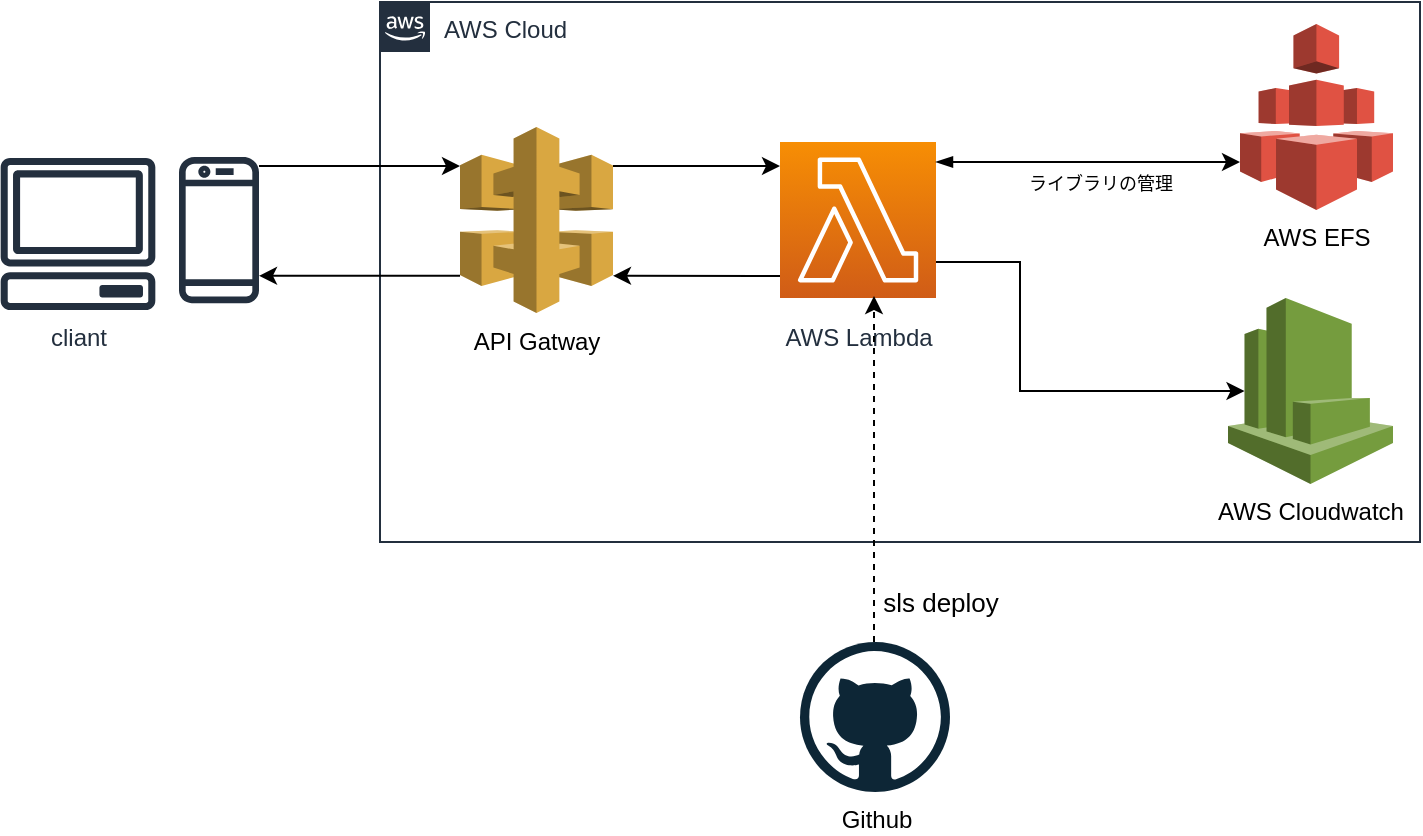 <mxfile version="14.6.6" type="github">
  <diagram id="Ht1M8jgEwFfnCIfOTk4-" name="Page-1">
    <mxGraphModel dx="946" dy="557" grid="1" gridSize="10" guides="1" tooltips="1" connect="1" arrows="1" fold="1" page="1" pageScale="1" pageWidth="1169" pageHeight="827" math="0" shadow="0">
      <root>
        <mxCell id="0" />
        <mxCell id="1" parent="0" />
        <mxCell id="UEzPUAAOIrF-is8g5C7q-74" value="AWS Cloud" style="points=[[0,0],[0.25,0],[0.5,0],[0.75,0],[1,0],[1,0.25],[1,0.5],[1,0.75],[1,1],[0.75,1],[0.5,1],[0.25,1],[0,1],[0,0.75],[0,0.5],[0,0.25]];outlineConnect=0;gradientColor=none;html=1;whiteSpace=wrap;fontSize=12;fontStyle=0;shape=mxgraph.aws4.group;grIcon=mxgraph.aws4.group_aws_cloud_alt;strokeColor=#232F3E;fillColor=none;verticalAlign=top;align=left;spacingLeft=30;fontColor=#232F3E;dashed=0;labelBackgroundColor=#ffffff;" parent="1" vertex="1">
          <mxGeometry x="400" y="310" width="520" height="270" as="geometry" />
        </mxCell>
        <mxCell id="FRNYY1aTpsouCTB03O2u-5" style="edgeStyle=orthogonalEdgeStyle;rounded=0;orthogonalLoop=1;jettySize=auto;html=1;entryX=1;entryY=0.8;entryDx=0;entryDy=0;entryPerimeter=0;" edge="1" parent="1" source="UEzPUAAOIrF-is8g5C7q-85" target="FRNYY1aTpsouCTB03O2u-1">
          <mxGeometry relative="1" as="geometry">
            <Array as="points">
              <mxPoint x="590" y="447" />
              <mxPoint x="590" y="447" />
            </Array>
          </mxGeometry>
        </mxCell>
        <mxCell id="UEzPUAAOIrF-is8g5C7q-85" value="AWS Lambda" style="outlineConnect=0;fontColor=#232F3E;gradientColor=#F78E04;gradientDirection=north;fillColor=#D05C17;strokeColor=#ffffff;dashed=0;verticalLabelPosition=bottom;verticalAlign=top;align=center;html=1;fontSize=12;fontStyle=0;aspect=fixed;shape=mxgraph.aws4.resourceIcon;resIcon=mxgraph.aws4.lambda;labelBackgroundColor=#ffffff;spacingTop=6;" parent="1" vertex="1">
          <mxGeometry x="600" y="380" width="78" height="78" as="geometry" />
        </mxCell>
        <mxCell id="FRNYY1aTpsouCTB03O2u-3" style="edgeStyle=orthogonalEdgeStyle;rounded=0;orthogonalLoop=1;jettySize=auto;html=1;exitX=1;exitY=0.21;exitDx=0;exitDy=0;exitPerimeter=0;" edge="1" parent="1" source="FRNYY1aTpsouCTB03O2u-1" target="UEzPUAAOIrF-is8g5C7q-85">
          <mxGeometry relative="1" as="geometry">
            <Array as="points">
              <mxPoint x="580" y="392" />
              <mxPoint x="580" y="392" />
            </Array>
          </mxGeometry>
        </mxCell>
        <mxCell id="FRNYY1aTpsouCTB03O2u-11" style="edgeStyle=orthogonalEdgeStyle;rounded=0;orthogonalLoop=1;jettySize=auto;html=1;exitX=0;exitY=0.8;exitDx=0;exitDy=0;exitPerimeter=0;" edge="1" parent="1" source="FRNYY1aTpsouCTB03O2u-1" target="FRNYY1aTpsouCTB03O2u-8">
          <mxGeometry relative="1" as="geometry">
            <Array as="points">
              <mxPoint x="300" y="447" />
              <mxPoint x="300" y="447" />
            </Array>
          </mxGeometry>
        </mxCell>
        <mxCell id="FRNYY1aTpsouCTB03O2u-1" value="API Gatway" style="outlineConnect=0;dashed=0;verticalLabelPosition=bottom;verticalAlign=top;align=center;html=1;shape=mxgraph.aws3.api_gateway;fillColor=#D9A741;gradientColor=none;" vertex="1" parent="1">
          <mxGeometry x="440" y="372.5" width="76.5" height="93" as="geometry" />
        </mxCell>
        <mxCell id="FRNYY1aTpsouCTB03O2u-7" value="cliant" style="outlineConnect=0;fontColor=#232F3E;gradientColor=none;fillColor=#232F3E;strokeColor=none;dashed=0;verticalLabelPosition=bottom;verticalAlign=top;align=center;html=1;fontSize=12;fontStyle=0;aspect=fixed;pointerEvents=1;shape=mxgraph.aws4.client;" vertex="1" parent="1">
          <mxGeometry x="210" y="388" width="78" height="76" as="geometry" />
        </mxCell>
        <mxCell id="FRNYY1aTpsouCTB03O2u-8" value="" style="outlineConnect=0;fontColor=#232F3E;gradientColor=none;fillColor=#232F3E;strokeColor=none;dashed=0;verticalLabelPosition=bottom;verticalAlign=top;align=center;html=1;fontSize=12;fontStyle=0;aspect=fixed;pointerEvents=1;shape=mxgraph.aws4.mobile_client;" vertex="1" parent="1">
          <mxGeometry x="299.5" y="386" width="40" height="76.1" as="geometry" />
        </mxCell>
        <mxCell id="FRNYY1aTpsouCTB03O2u-12" style="edgeStyle=orthogonalEdgeStyle;rounded=0;orthogonalLoop=1;jettySize=auto;html=1;entryX=0;entryY=0.21;entryDx=0;entryDy=0;entryPerimeter=0;" edge="1" parent="1" source="FRNYY1aTpsouCTB03O2u-8" target="FRNYY1aTpsouCTB03O2u-1">
          <mxGeometry relative="1" as="geometry">
            <mxPoint x="526.5" y="402.03" as="sourcePoint" />
            <mxPoint x="610" y="402" as="targetPoint" />
            <Array as="points">
              <mxPoint x="300" y="392" />
              <mxPoint x="300" y="392" />
            </Array>
          </mxGeometry>
        </mxCell>
        <mxCell id="FRNYY1aTpsouCTB03O2u-13" value="AWS EFS" style="outlineConnect=0;dashed=0;verticalLabelPosition=bottom;verticalAlign=top;align=center;html=1;shape=mxgraph.aws3.efs;fillColor=#E05243;gradientColor=none;" vertex="1" parent="1">
          <mxGeometry x="830" y="321" width="76.5" height="93" as="geometry" />
        </mxCell>
        <mxCell id="FRNYY1aTpsouCTB03O2u-14" value="&lt;font style=&quot;font-size: 9px&quot;&gt;ライブラリの管理&lt;/font&gt;" style="edgeStyle=orthogonalEdgeStyle;rounded=0;orthogonalLoop=1;jettySize=auto;html=1;startArrow=blockThin;startFill=1;" edge="1" parent="1" source="UEzPUAAOIrF-is8g5C7q-85" target="FRNYY1aTpsouCTB03O2u-13">
          <mxGeometry x="0.079" y="-10" relative="1" as="geometry">
            <mxPoint x="526.5" y="402.03" as="sourcePoint" />
            <mxPoint x="610" y="402" as="targetPoint" />
            <Array as="points">
              <mxPoint x="790" y="390" />
              <mxPoint x="790" y="390" />
            </Array>
            <mxPoint as="offset" />
          </mxGeometry>
        </mxCell>
        <mxCell id="FRNYY1aTpsouCTB03O2u-15" value="AWS Cloudwatch" style="outlineConnect=0;dashed=0;verticalLabelPosition=bottom;verticalAlign=top;align=center;html=1;shape=mxgraph.aws3.cloudwatch;fillColor=#759C3E;gradientColor=none;" vertex="1" parent="1">
          <mxGeometry x="824" y="458" width="82.5" height="93" as="geometry" />
        </mxCell>
        <mxCell id="FRNYY1aTpsouCTB03O2u-16" style="edgeStyle=orthogonalEdgeStyle;rounded=0;orthogonalLoop=1;jettySize=auto;html=1;entryX=0.1;entryY=0.5;entryDx=0;entryDy=0;entryPerimeter=0;" edge="1" parent="1" source="UEzPUAAOIrF-is8g5C7q-85" target="FRNYY1aTpsouCTB03O2u-15">
          <mxGeometry relative="1" as="geometry">
            <mxPoint x="526.5" y="402.03" as="sourcePoint" />
            <mxPoint x="610" y="402.0" as="targetPoint" />
            <Array as="points">
              <mxPoint x="720" y="440" />
              <mxPoint x="720" y="505" />
            </Array>
          </mxGeometry>
        </mxCell>
        <mxCell id="FRNYY1aTpsouCTB03O2u-17" value="Github&lt;br&gt;" style="dashed=0;outlineConnect=0;html=1;align=center;labelPosition=center;verticalLabelPosition=bottom;verticalAlign=top;shape=mxgraph.weblogos.github" vertex="1" parent="1">
          <mxGeometry x="610" y="630" width="75" height="75" as="geometry" />
        </mxCell>
        <mxCell id="FRNYY1aTpsouCTB03O2u-18" style="edgeStyle=orthogonalEdgeStyle;rounded=0;orthogonalLoop=1;jettySize=auto;html=1;dashed=1;" edge="1" parent="1" source="FRNYY1aTpsouCTB03O2u-17">
          <mxGeometry relative="1" as="geometry">
            <mxPoint x="610" y="457" as="sourcePoint" />
            <mxPoint x="647" y="457" as="targetPoint" />
            <Array as="points">
              <mxPoint x="647" y="457" />
            </Array>
          </mxGeometry>
        </mxCell>
        <mxCell id="FRNYY1aTpsouCTB03O2u-20" value="&lt;font style=&quot;font-size: 13px&quot;&gt;sls deploy&lt;/font&gt;" style="edgeLabel;html=1;align=center;verticalAlign=middle;resizable=0;points=[];" vertex="1" connectable="0" parent="FRNYY1aTpsouCTB03O2u-18">
          <mxGeometry x="-0.734" y="1" relative="1" as="geometry">
            <mxPoint x="34" y="3" as="offset" />
          </mxGeometry>
        </mxCell>
      </root>
    </mxGraphModel>
  </diagram>
</mxfile>
